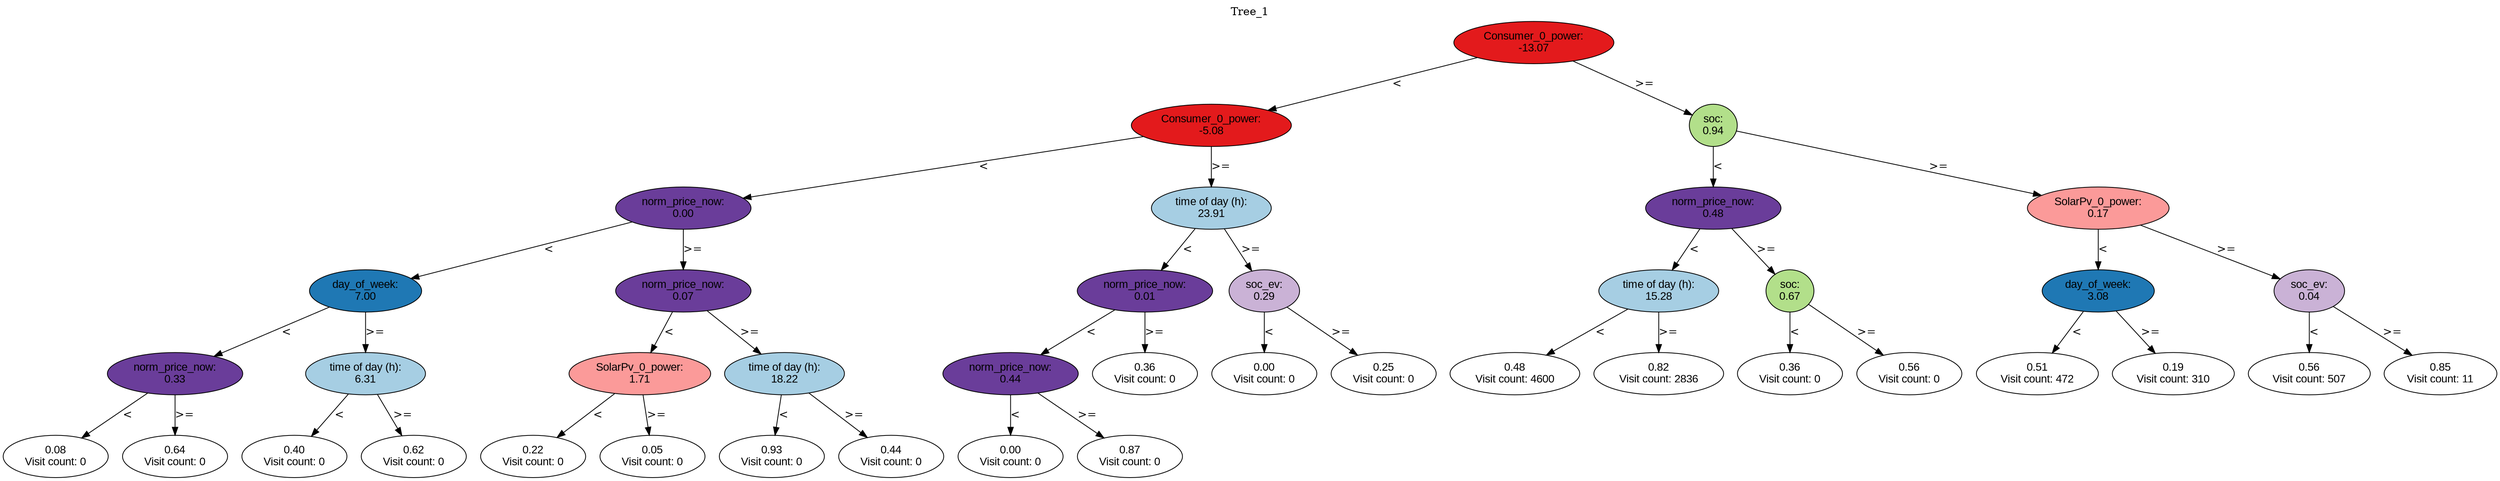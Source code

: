 digraph BST {
    node [fontname="Arial" style=filled colorscheme=paired12];
    0 [ label = "Consumer_0_power:
-13.07" fillcolor=6];
    1 [ label = "Consumer_0_power:
-5.08" fillcolor=6];
    2 [ label = "norm_price_now:
0.00" fillcolor=10];
    3 [ label = "day_of_week:
7.00" fillcolor=2];
    4 [ label = "norm_price_now:
0.33" fillcolor=10];
    5 [ label = "0.08
Visit count: 0" fillcolor=white];
    6 [ label = "0.64
Visit count: 0" fillcolor=white];
    7 [ label = "time of day (h):
6.31" fillcolor=1];
    8 [ label = "0.40
Visit count: 0" fillcolor=white];
    9 [ label = "0.62
Visit count: 0" fillcolor=white];
    10 [ label = "norm_price_now:
0.07" fillcolor=10];
    11 [ label = "SolarPv_0_power:
1.71" fillcolor=5];
    12 [ label = "0.22
Visit count: 0" fillcolor=white];
    13 [ label = "0.05
Visit count: 0" fillcolor=white];
    14 [ label = "time of day (h):
18.22" fillcolor=1];
    15 [ label = "0.93
Visit count: 0" fillcolor=white];
    16 [ label = "0.44
Visit count: 0" fillcolor=white];
    17 [ label = "time of day (h):
23.91" fillcolor=1];
    18 [ label = "norm_price_now:
0.01" fillcolor=10];
    19 [ label = "norm_price_now:
0.44" fillcolor=10];
    20 [ label = "0.00
Visit count: 0" fillcolor=white];
    21 [ label = "0.87
Visit count: 0" fillcolor=white];
    22 [ label = "0.36
Visit count: 0" fillcolor=white];
    23 [ label = "soc_ev:
0.29" fillcolor=9];
    24 [ label = "0.00
Visit count: 0" fillcolor=white];
    25 [ label = "0.25
Visit count: 0" fillcolor=white];
    26 [ label = "soc:
0.94" fillcolor=3];
    27 [ label = "norm_price_now:
0.48" fillcolor=10];
    28 [ label = "time of day (h):
15.28" fillcolor=1];
    29 [ label = "0.48
Visit count: 4600" fillcolor=white];
    30 [ label = "0.82
Visit count: 2836" fillcolor=white];
    31 [ label = "soc:
0.67" fillcolor=3];
    32 [ label = "0.36
Visit count: 0" fillcolor=white];
    33 [ label = "0.56
Visit count: 0" fillcolor=white];
    34 [ label = "SolarPv_0_power:
0.17" fillcolor=5];
    35 [ label = "day_of_week:
3.08" fillcolor=2];
    36 [ label = "0.51
Visit count: 472" fillcolor=white];
    37 [ label = "0.19
Visit count: 310" fillcolor=white];
    38 [ label = "soc_ev:
0.04" fillcolor=9];
    39 [ label = "0.56
Visit count: 507" fillcolor=white];
    40 [ label = "0.85
Visit count: 11" fillcolor=white];

    0  -> 1[ label = "<"];
    0  -> 26[ label = ">="];
    1  -> 2[ label = "<"];
    1  -> 17[ label = ">="];
    2  -> 3[ label = "<"];
    2  -> 10[ label = ">="];
    3  -> 4[ label = "<"];
    3  -> 7[ label = ">="];
    4  -> 5[ label = "<"];
    4  -> 6[ label = ">="];
    7  -> 8[ label = "<"];
    7  -> 9[ label = ">="];
    10  -> 11[ label = "<"];
    10  -> 14[ label = ">="];
    11  -> 12[ label = "<"];
    11  -> 13[ label = ">="];
    14  -> 15[ label = "<"];
    14  -> 16[ label = ">="];
    17  -> 18[ label = "<"];
    17  -> 23[ label = ">="];
    18  -> 19[ label = "<"];
    18  -> 22[ label = ">="];
    19  -> 20[ label = "<"];
    19  -> 21[ label = ">="];
    23  -> 24[ label = "<"];
    23  -> 25[ label = ">="];
    26  -> 27[ label = "<"];
    26  -> 34[ label = ">="];
    27  -> 28[ label = "<"];
    27  -> 31[ label = ">="];
    28  -> 29[ label = "<"];
    28  -> 30[ label = ">="];
    31  -> 32[ label = "<"];
    31  -> 33[ label = ">="];
    34  -> 35[ label = "<"];
    34  -> 38[ label = ">="];
    35  -> 36[ label = "<"];
    35  -> 37[ label = ">="];
    38  -> 39[ label = "<"];
    38  -> 40[ label = ">="];

    labelloc="t";
    label="Tree_1";
}